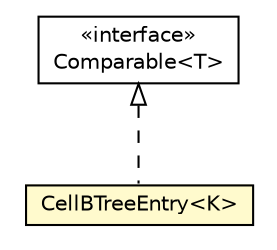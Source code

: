 #!/usr/local/bin/dot
#
# Class diagram 
# Generated by UMLGraph version R5_6-24-gf6e263 (http://www.umlgraph.org/)
#

digraph G {
	edge [fontname="Helvetica",fontsize=10,labelfontname="Helvetica",labelfontsize=10];
	node [fontname="Helvetica",fontsize=10,shape=plaintext];
	nodesep=0.25;
	ranksep=0.5;
	// com.orientechnologies.orient.core.storage.index.sbtree.singlevalue.v3.CellBTreeSingleValueBucketV3.CellBTreeEntry<K>
	c967613 [label=<<table title="com.orientechnologies.orient.core.storage.index.sbtree.singlevalue.v3.CellBTreeSingleValueBucketV3.CellBTreeEntry" border="0" cellborder="1" cellspacing="0" cellpadding="2" port="p" bgcolor="lemonChiffon" href="./CellBTreeSingleValueBucketV3.CellBTreeEntry.html">
		<tr><td><table border="0" cellspacing="0" cellpadding="1">
<tr><td align="center" balign="center"> CellBTreeEntry&lt;K&gt; </td></tr>
		</table></td></tr>
		</table>>, URL="./CellBTreeSingleValueBucketV3.CellBTreeEntry.html", fontname="Helvetica", fontcolor="black", fontsize=10.0];
	//com.orientechnologies.orient.core.storage.index.sbtree.singlevalue.v3.CellBTreeSingleValueBucketV3.CellBTreeEntry<K> implements java.lang.Comparable<T>
	c968864:p -> c967613:p [dir=back,arrowtail=empty,style=dashed];
	// java.lang.Comparable<T>
	c968864 [label=<<table title="java.lang.Comparable" border="0" cellborder="1" cellspacing="0" cellpadding="2" port="p" href="http://java.sun.com/j2se/1.4.2/docs/api/java/lang/Comparable.html">
		<tr><td><table border="0" cellspacing="0" cellpadding="1">
<tr><td align="center" balign="center"> &#171;interface&#187; </td></tr>
<tr><td align="center" balign="center"> Comparable&lt;T&gt; </td></tr>
		</table></td></tr>
		</table>>, URL="http://java.sun.com/j2se/1.4.2/docs/api/java/lang/Comparable.html", fontname="Helvetica", fontcolor="black", fontsize=10.0];
}

